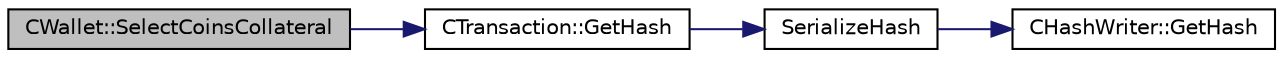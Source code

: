 digraph "CWallet::SelectCoinsCollateral"
{
  edge [fontname="Helvetica",fontsize="10",labelfontname="Helvetica",labelfontsize="10"];
  node [fontname="Helvetica",fontsize="10",shape=record];
  rankdir="LR";
  Node3325 [label="CWallet::SelectCoinsCollateral",height=0.2,width=0.4,color="black", fillcolor="grey75", style="filled", fontcolor="black"];
  Node3325 -> Node3326 [color="midnightblue",fontsize="10",style="solid",fontname="Helvetica"];
  Node3326 [label="CTransaction::GetHash",height=0.2,width=0.4,color="black", fillcolor="white", style="filled",URL="$df/d43/class_c_transaction.html#a0b46d80e82ca324e82c2ce3fc1492bfa"];
  Node3326 -> Node3327 [color="midnightblue",fontsize="10",style="solid",fontname="Helvetica"];
  Node3327 [label="SerializeHash",height=0.2,width=0.4,color="black", fillcolor="white", style="filled",URL="$db/dfb/hash_8h.html#a6de694e43f17c62025c6883965b65e63"];
  Node3327 -> Node3328 [color="midnightblue",fontsize="10",style="solid",fontname="Helvetica"];
  Node3328 [label="CHashWriter::GetHash",height=0.2,width=0.4,color="black", fillcolor="white", style="filled",URL="$d2/def/class_c_hash_writer.html#ae94a937211502eabf19477630090093a"];
}
